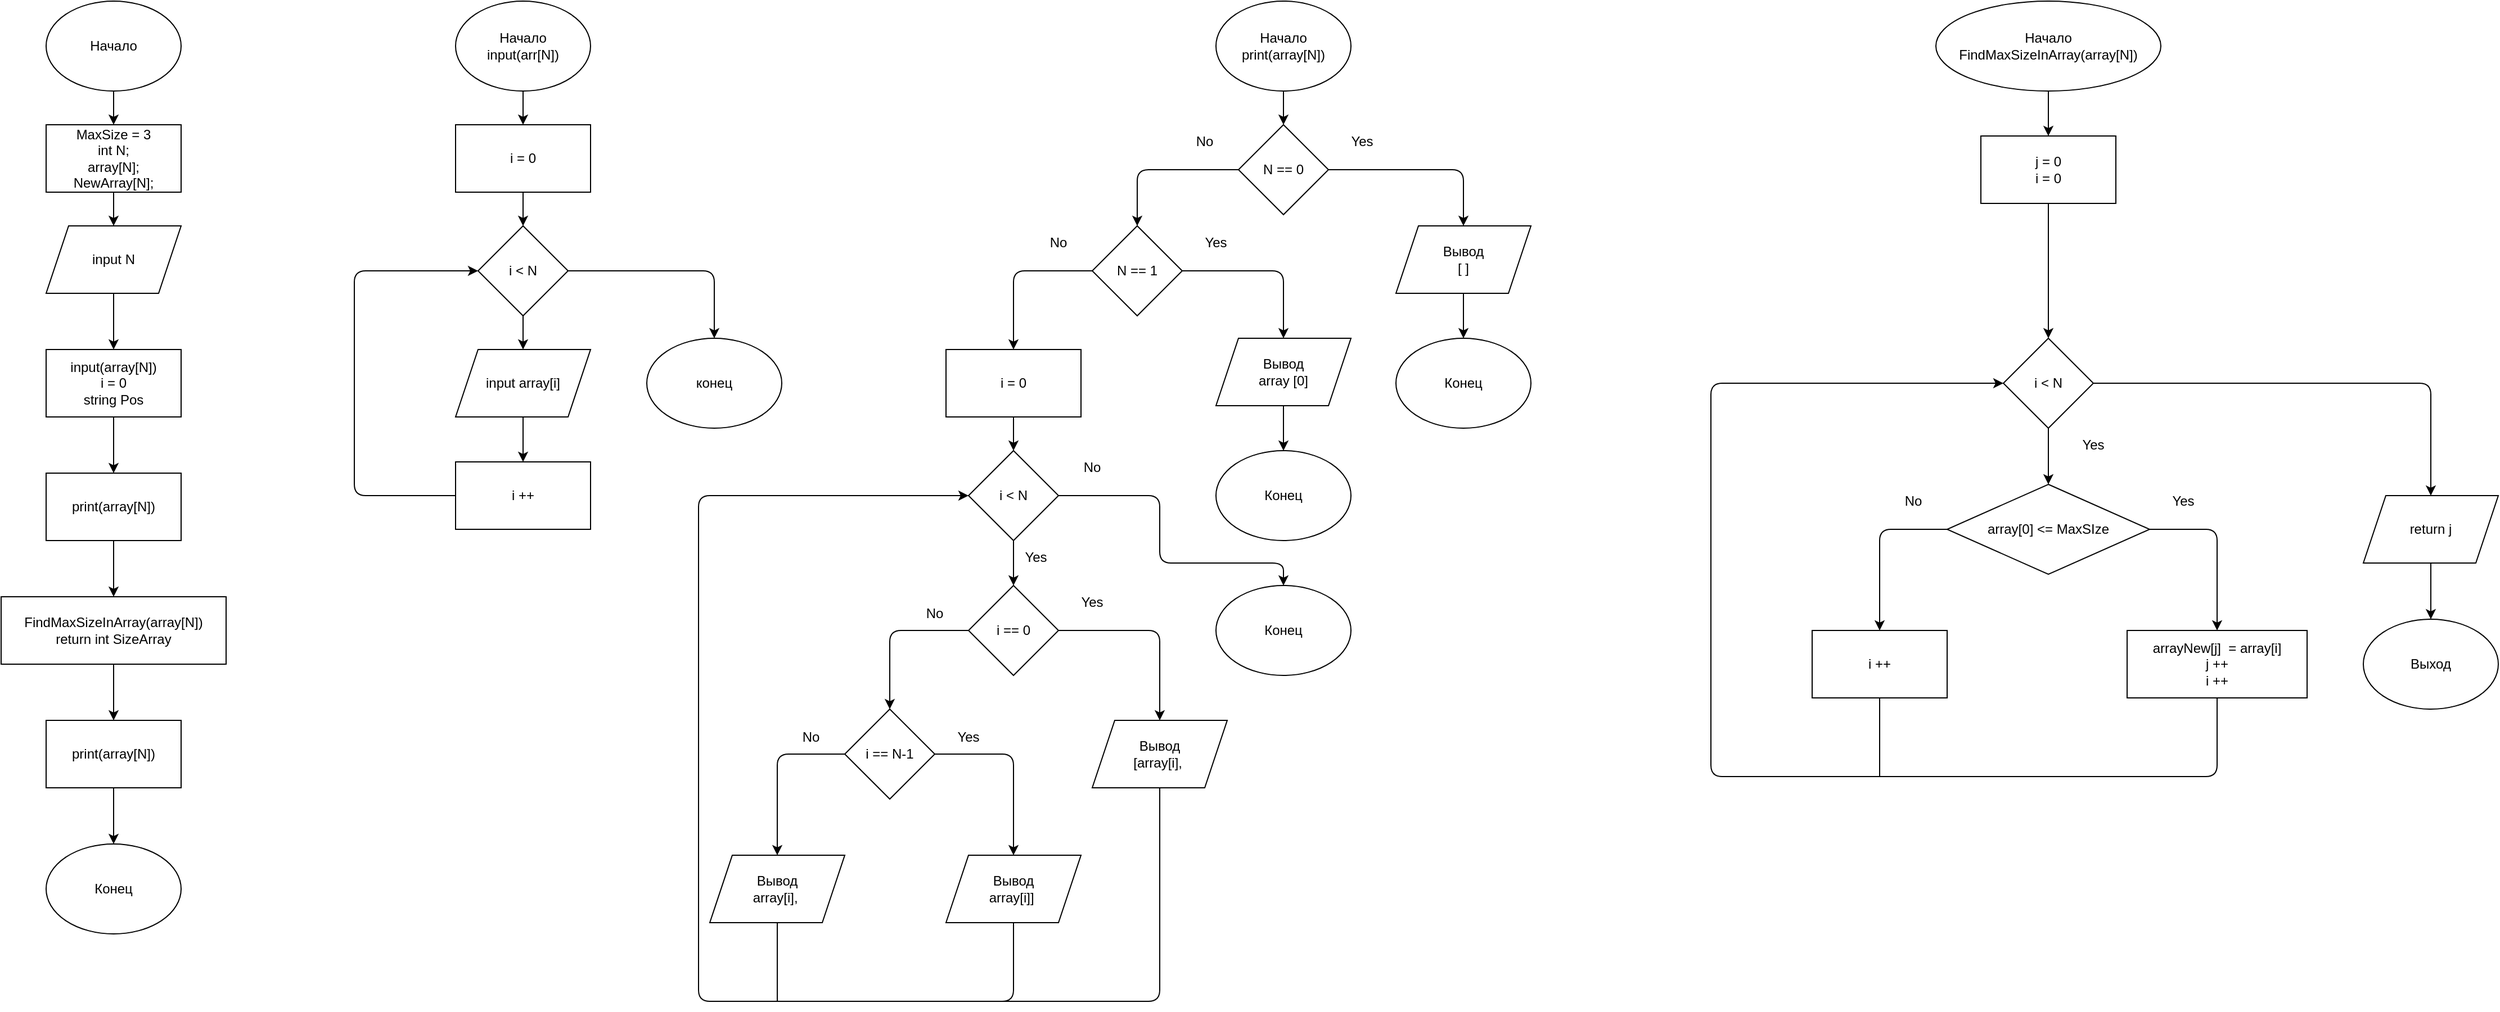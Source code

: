 <mxfile>
    <diagram id="lsvpLslfluMxoPipS_PK" name="Страница 1">
        <mxGraphModel dx="2343" dy="1423" grid="1" gridSize="10" guides="1" tooltips="1" connect="1" arrows="1" fold="1" page="1" pageScale="1" pageWidth="827" pageHeight="1169" math="0" shadow="0">
            <root>
                <mxCell id="0"/>
                <mxCell id="1" parent="0"/>
                <mxCell id="4" style="edgeStyle=none;html=1;exitX=0.5;exitY=1;exitDx=0;exitDy=0;entryX=0.5;entryY=0;entryDx=0;entryDy=0;" parent="1" source="2" target="3" edge="1">
                    <mxGeometry relative="1" as="geometry"/>
                </mxCell>
                <mxCell id="2" value="Начало" style="ellipse;whiteSpace=wrap;html=1;" parent="1" vertex="1">
                    <mxGeometry x="140" y="30" width="120" height="80" as="geometry"/>
                </mxCell>
                <mxCell id="6" style="edgeStyle=none;html=1;exitX=0.5;exitY=1;exitDx=0;exitDy=0;entryX=0.5;entryY=0;entryDx=0;entryDy=0;" parent="1" source="3" target="5" edge="1">
                    <mxGeometry relative="1" as="geometry"/>
                </mxCell>
                <mxCell id="3" value="MaxSize = 3&lt;br&gt;int N;&lt;br&gt;array[N];&lt;br&gt;NewArray[N];&lt;br&gt;" style="rounded=0;whiteSpace=wrap;html=1;" parent="1" vertex="1">
                    <mxGeometry x="140" y="140" width="120" height="60" as="geometry"/>
                </mxCell>
                <mxCell id="22" style="edgeStyle=none;html=1;exitX=0.5;exitY=1;exitDx=0;exitDy=0;entryX=0.5;entryY=0;entryDx=0;entryDy=0;" parent="1" source="5" target="21" edge="1">
                    <mxGeometry relative="1" as="geometry"/>
                </mxCell>
                <mxCell id="5" value="input N" style="shape=parallelogram;perimeter=parallelogramPerimeter;whiteSpace=wrap;html=1;fixedSize=1;" parent="1" vertex="1">
                    <mxGeometry x="140" y="230" width="120" height="60" as="geometry"/>
                </mxCell>
                <mxCell id="9" style="edgeStyle=none;html=1;exitX=0.5;exitY=1;exitDx=0;exitDy=0;entryX=0.5;entryY=0;entryDx=0;entryDy=0;" parent="1" source="7" target="8" edge="1">
                    <mxGeometry relative="1" as="geometry"/>
                </mxCell>
                <mxCell id="7" value="Начало&lt;br&gt;input(arr[N])" style="ellipse;whiteSpace=wrap;html=1;" parent="1" vertex="1">
                    <mxGeometry x="504" y="30" width="120" height="80" as="geometry"/>
                </mxCell>
                <mxCell id="11" style="edgeStyle=none;html=1;exitX=0.5;exitY=1;exitDx=0;exitDy=0;entryX=0.5;entryY=0;entryDx=0;entryDy=0;" parent="1" source="8" target="10" edge="1">
                    <mxGeometry relative="1" as="geometry"/>
                </mxCell>
                <mxCell id="8" value="i = 0" style="rounded=0;whiteSpace=wrap;html=1;" parent="1" vertex="1">
                    <mxGeometry x="504" y="140" width="120" height="60" as="geometry"/>
                </mxCell>
                <mxCell id="13" style="edgeStyle=none;html=1;exitX=0.5;exitY=1;exitDx=0;exitDy=0;entryX=0.5;entryY=0;entryDx=0;entryDy=0;" parent="1" source="10" target="12" edge="1">
                    <mxGeometry relative="1" as="geometry"/>
                </mxCell>
                <mxCell id="20" style="edgeStyle=none;html=1;exitX=1;exitY=0.5;exitDx=0;exitDy=0;entryX=0.5;entryY=0;entryDx=0;entryDy=0;" parent="1" source="10" target="19" edge="1">
                    <mxGeometry relative="1" as="geometry">
                        <Array as="points">
                            <mxPoint x="734" y="270"/>
                        </Array>
                    </mxGeometry>
                </mxCell>
                <mxCell id="10" value="i &amp;lt; N" style="rhombus;whiteSpace=wrap;html=1;" parent="1" vertex="1">
                    <mxGeometry x="524" y="230" width="80" height="80" as="geometry"/>
                </mxCell>
                <mxCell id="15" style="edgeStyle=none;html=1;exitX=0.5;exitY=1;exitDx=0;exitDy=0;entryX=0.5;entryY=0;entryDx=0;entryDy=0;" parent="1" source="12" target="14" edge="1">
                    <mxGeometry relative="1" as="geometry"/>
                </mxCell>
                <mxCell id="12" value="input array[i]" style="shape=parallelogram;perimeter=parallelogramPerimeter;whiteSpace=wrap;html=1;fixedSize=1;" parent="1" vertex="1">
                    <mxGeometry x="504" y="340" width="120" height="60" as="geometry"/>
                </mxCell>
                <mxCell id="26" style="edgeStyle=none;html=1;exitX=0;exitY=0.5;exitDx=0;exitDy=0;entryX=0;entryY=0.5;entryDx=0;entryDy=0;" edge="1" parent="1" source="14" target="10">
                    <mxGeometry relative="1" as="geometry">
                        <mxPoint x="414" y="470" as="targetPoint"/>
                        <Array as="points">
                            <mxPoint x="414" y="470"/>
                            <mxPoint x="414" y="270"/>
                        </Array>
                    </mxGeometry>
                </mxCell>
                <mxCell id="14" value="i ++" style="rounded=0;whiteSpace=wrap;html=1;" parent="1" vertex="1">
                    <mxGeometry x="504" y="440" width="120" height="60" as="geometry"/>
                </mxCell>
                <mxCell id="19" value="конец" style="ellipse;whiteSpace=wrap;html=1;" parent="1" vertex="1">
                    <mxGeometry x="674" y="330" width="120" height="80" as="geometry"/>
                </mxCell>
                <mxCell id="25" style="edgeStyle=none;html=1;exitX=0.5;exitY=1;exitDx=0;exitDy=0;entryX=0.5;entryY=0;entryDx=0;entryDy=0;" parent="1" source="21" edge="1">
                    <mxGeometry relative="1" as="geometry">
                        <mxPoint x="200" y="450" as="targetPoint"/>
                    </mxGeometry>
                </mxCell>
                <mxCell id="21" value="input(array[N])&lt;br&gt;i = 0&lt;br&gt;string Pos" style="rounded=0;whiteSpace=wrap;html=1;" parent="1" vertex="1">
                    <mxGeometry x="140" y="340" width="120" height="60" as="geometry"/>
                </mxCell>
                <mxCell id="29" style="edgeStyle=none;html=1;exitX=0.5;exitY=1;exitDx=0;exitDy=0;entryX=0.5;entryY=0;entryDx=0;entryDy=0;" edge="1" parent="1" source="27" target="28">
                    <mxGeometry relative="1" as="geometry"/>
                </mxCell>
                <mxCell id="27" value="print(array[N])" style="rounded=0;whiteSpace=wrap;html=1;" vertex="1" parent="1">
                    <mxGeometry x="140" y="450" width="120" height="60" as="geometry"/>
                </mxCell>
                <mxCell id="31" style="edgeStyle=none;html=1;exitX=0.5;exitY=1;exitDx=0;exitDy=0;entryX=0.5;entryY=0;entryDx=0;entryDy=0;" edge="1" parent="1" source="28" target="30">
                    <mxGeometry relative="1" as="geometry"/>
                </mxCell>
                <mxCell id="28" value="FindMaxSizeInArray(array[N])&lt;br&gt;return int SizeArray" style="rounded=0;whiteSpace=wrap;html=1;" vertex="1" parent="1">
                    <mxGeometry x="100" y="560" width="200" height="60" as="geometry"/>
                </mxCell>
                <mxCell id="33" style="edgeStyle=none;html=1;exitX=0.5;exitY=1;exitDx=0;exitDy=0;entryX=0.5;entryY=0;entryDx=0;entryDy=0;" edge="1" parent="1" source="30" target="32">
                    <mxGeometry relative="1" as="geometry"/>
                </mxCell>
                <mxCell id="30" value="&lt;span&gt;print(array[N])&lt;/span&gt;" style="rounded=0;whiteSpace=wrap;html=1;" vertex="1" parent="1">
                    <mxGeometry x="140" y="670" width="120" height="60" as="geometry"/>
                </mxCell>
                <mxCell id="32" value="Конец" style="ellipse;whiteSpace=wrap;html=1;" vertex="1" parent="1">
                    <mxGeometry x="140" y="780" width="120" height="80" as="geometry"/>
                </mxCell>
                <mxCell id="36" style="edgeStyle=none;html=1;exitX=0.5;exitY=1;exitDx=0;exitDy=0;entryX=0.5;entryY=0;entryDx=0;entryDy=0;" edge="1" parent="1" source="34">
                    <mxGeometry relative="1" as="geometry">
                        <mxPoint x="1240" y="140" as="targetPoint"/>
                    </mxGeometry>
                </mxCell>
                <mxCell id="34" value="Начало&lt;br&gt;print(array[N])" style="ellipse;whiteSpace=wrap;html=1;" vertex="1" parent="1">
                    <mxGeometry x="1180" y="30" width="120" height="80" as="geometry"/>
                </mxCell>
                <mxCell id="41" style="edgeStyle=none;html=1;exitX=1;exitY=0.5;exitDx=0;exitDy=0;entryX=0.5;entryY=0;entryDx=0;entryDy=0;" edge="1" parent="1" source="37" target="39">
                    <mxGeometry relative="1" as="geometry">
                        <Array as="points">
                            <mxPoint x="1400" y="180"/>
                        </Array>
                    </mxGeometry>
                </mxCell>
                <mxCell id="44" style="edgeStyle=none;html=1;exitX=0;exitY=0.5;exitDx=0;exitDy=0;entryX=0.5;entryY=0;entryDx=0;entryDy=0;" edge="1" parent="1" source="37" target="43">
                    <mxGeometry relative="1" as="geometry">
                        <Array as="points">
                            <mxPoint x="1110" y="180"/>
                        </Array>
                    </mxGeometry>
                </mxCell>
                <mxCell id="37" value="N == 0" style="rhombus;whiteSpace=wrap;html=1;" vertex="1" parent="1">
                    <mxGeometry x="1200" y="140" width="80" height="80" as="geometry"/>
                </mxCell>
                <mxCell id="38" value="Yes" style="text;html=1;strokeColor=none;fillColor=none;align=center;verticalAlign=middle;whiteSpace=wrap;rounded=0;" vertex="1" parent="1">
                    <mxGeometry x="1280" y="140" width="60" height="30" as="geometry"/>
                </mxCell>
                <mxCell id="42" style="edgeStyle=none;html=1;exitX=0.5;exitY=1;exitDx=0;exitDy=0;entryX=0.5;entryY=0;entryDx=0;entryDy=0;" edge="1" parent="1" source="39" target="40">
                    <mxGeometry relative="1" as="geometry"/>
                </mxCell>
                <mxCell id="39" value="Вывод&lt;br&gt;[ ]" style="shape=parallelogram;perimeter=parallelogramPerimeter;whiteSpace=wrap;html=1;fixedSize=1;" vertex="1" parent="1">
                    <mxGeometry x="1340" y="230" width="120" height="60" as="geometry"/>
                </mxCell>
                <mxCell id="40" value="Конец" style="ellipse;whiteSpace=wrap;html=1;" vertex="1" parent="1">
                    <mxGeometry x="1340" y="330" width="120" height="80" as="geometry"/>
                </mxCell>
                <mxCell id="49" style="edgeStyle=none;html=1;exitX=1;exitY=0.5;exitDx=0;exitDy=0;entryX=0.5;entryY=0;entryDx=0;entryDy=0;" edge="1" parent="1" source="43" target="47">
                    <mxGeometry relative="1" as="geometry">
                        <Array as="points">
                            <mxPoint x="1240" y="270"/>
                        </Array>
                    </mxGeometry>
                </mxCell>
                <mxCell id="55" style="edgeStyle=none;html=1;exitX=0;exitY=0.5;exitDx=0;exitDy=0;entryX=0.5;entryY=0;entryDx=0;entryDy=0;" edge="1" parent="1" source="43" target="54">
                    <mxGeometry relative="1" as="geometry">
                        <Array as="points">
                            <mxPoint x="1000" y="270"/>
                        </Array>
                    </mxGeometry>
                </mxCell>
                <mxCell id="43" value="N == 1" style="rhombus;whiteSpace=wrap;html=1;" vertex="1" parent="1">
                    <mxGeometry x="1070" y="230" width="80" height="80" as="geometry"/>
                </mxCell>
                <mxCell id="45" value="No" style="text;html=1;strokeColor=none;fillColor=none;align=center;verticalAlign=middle;whiteSpace=wrap;rounded=0;" vertex="1" parent="1">
                    <mxGeometry x="1140" y="140" width="60" height="30" as="geometry"/>
                </mxCell>
                <mxCell id="46" style="edgeStyle=none;html=1;exitX=0.5;exitY=1;exitDx=0;exitDy=0;entryX=0.5;entryY=0;entryDx=0;entryDy=0;" edge="1" parent="1" source="47" target="48">
                    <mxGeometry relative="1" as="geometry"/>
                </mxCell>
                <mxCell id="47" value="Вывод&lt;br&gt;array [0]" style="shape=parallelogram;perimeter=parallelogramPerimeter;whiteSpace=wrap;html=1;fixedSize=1;" vertex="1" parent="1">
                    <mxGeometry x="1180" y="330" width="120" height="60" as="geometry"/>
                </mxCell>
                <mxCell id="48" value="Конец" style="ellipse;whiteSpace=wrap;html=1;" vertex="1" parent="1">
                    <mxGeometry x="1180" y="430" width="120" height="80" as="geometry"/>
                </mxCell>
                <mxCell id="50" value="Yes" style="text;html=1;strokeColor=none;fillColor=none;align=center;verticalAlign=middle;whiteSpace=wrap;rounded=0;" vertex="1" parent="1">
                    <mxGeometry x="1150" y="230" width="60" height="30" as="geometry"/>
                </mxCell>
                <mxCell id="74" style="edgeStyle=none;html=1;exitX=0.5;exitY=1;exitDx=0;exitDy=0;entryX=0.5;entryY=0;entryDx=0;entryDy=0;" edge="1" parent="1" source="51" target="57">
                    <mxGeometry relative="1" as="geometry"/>
                </mxCell>
                <mxCell id="80" style="edgeStyle=none;html=1;exitX=1;exitY=0.5;exitDx=0;exitDy=0;entryX=0.5;entryY=0;entryDx=0;entryDy=0;" edge="1" parent="1" source="51" target="79">
                    <mxGeometry relative="1" as="geometry">
                        <Array as="points">
                            <mxPoint x="1130" y="470"/>
                            <mxPoint x="1130" y="530"/>
                            <mxPoint x="1240" y="530"/>
                        </Array>
                    </mxGeometry>
                </mxCell>
                <mxCell id="51" value="i &amp;lt; N" style="rhombus;whiteSpace=wrap;html=1;" vertex="1" parent="1">
                    <mxGeometry x="960" y="430" width="80" height="80" as="geometry"/>
                </mxCell>
                <mxCell id="53" value="No" style="text;html=1;strokeColor=none;fillColor=none;align=center;verticalAlign=middle;whiteSpace=wrap;rounded=0;" vertex="1" parent="1">
                    <mxGeometry x="1010" y="230" width="60" height="30" as="geometry"/>
                </mxCell>
                <mxCell id="56" style="edgeStyle=none;html=1;exitX=0.5;exitY=1;exitDx=0;exitDy=0;entryX=0.5;entryY=0;entryDx=0;entryDy=0;" edge="1" parent="1" source="54" target="51">
                    <mxGeometry relative="1" as="geometry"/>
                </mxCell>
                <mxCell id="54" value="i = 0" style="rounded=0;whiteSpace=wrap;html=1;" vertex="1" parent="1">
                    <mxGeometry x="940" y="340" width="120" height="60" as="geometry"/>
                </mxCell>
                <mxCell id="61" style="edgeStyle=none;html=1;exitX=1;exitY=0.5;exitDx=0;exitDy=0;entryX=0.5;entryY=0;entryDx=0;entryDy=0;" edge="1" parent="1" source="57" target="59">
                    <mxGeometry relative="1" as="geometry">
                        <Array as="points">
                            <mxPoint x="1130" y="590"/>
                        </Array>
                    </mxGeometry>
                </mxCell>
                <mxCell id="65" style="edgeStyle=none;html=1;exitX=0;exitY=0.5;exitDx=0;exitDy=0;entryX=0.5;entryY=0;entryDx=0;entryDy=0;" edge="1" parent="1" source="57" target="64">
                    <mxGeometry relative="1" as="geometry">
                        <Array as="points">
                            <mxPoint x="890" y="590"/>
                        </Array>
                    </mxGeometry>
                </mxCell>
                <mxCell id="57" value="i == 0" style="rhombus;whiteSpace=wrap;html=1;" vertex="1" parent="1">
                    <mxGeometry x="960" y="550" width="80" height="80" as="geometry"/>
                </mxCell>
                <mxCell id="59" value="Вывод&lt;br&gt;[array[i],&amp;nbsp;" style="shape=parallelogram;perimeter=parallelogramPerimeter;whiteSpace=wrap;html=1;fixedSize=1;" vertex="1" parent="1">
                    <mxGeometry x="1070" y="670" width="120" height="60" as="geometry"/>
                </mxCell>
                <mxCell id="62" value="Yes" style="text;html=1;strokeColor=none;fillColor=none;align=center;verticalAlign=middle;whiteSpace=wrap;rounded=0;" vertex="1" parent="1">
                    <mxGeometry x="990" y="510" width="60" height="30" as="geometry"/>
                </mxCell>
                <mxCell id="63" value="Yes" style="text;html=1;strokeColor=none;fillColor=none;align=center;verticalAlign=middle;whiteSpace=wrap;rounded=0;" vertex="1" parent="1">
                    <mxGeometry x="1040" y="550" width="60" height="30" as="geometry"/>
                </mxCell>
                <mxCell id="68" style="edgeStyle=none;html=1;exitX=1;exitY=0.5;exitDx=0;exitDy=0;entryX=0.5;entryY=0;entryDx=0;entryDy=0;" edge="1" parent="1" source="64" target="67">
                    <mxGeometry relative="1" as="geometry">
                        <Array as="points">
                            <mxPoint x="1000" y="700"/>
                        </Array>
                    </mxGeometry>
                </mxCell>
                <mxCell id="71" style="edgeStyle=none;html=1;exitX=0;exitY=0.5;exitDx=0;exitDy=0;entryX=0.5;entryY=0;entryDx=0;entryDy=0;" edge="1" parent="1" source="64" target="70">
                    <mxGeometry relative="1" as="geometry">
                        <Array as="points">
                            <mxPoint x="790" y="700"/>
                        </Array>
                    </mxGeometry>
                </mxCell>
                <mxCell id="64" value="i == N-1" style="rhombus;whiteSpace=wrap;html=1;" vertex="1" parent="1">
                    <mxGeometry x="850" y="660" width="80" height="80" as="geometry"/>
                </mxCell>
                <mxCell id="66" value="No" style="text;html=1;strokeColor=none;fillColor=none;align=center;verticalAlign=middle;whiteSpace=wrap;rounded=0;" vertex="1" parent="1">
                    <mxGeometry x="900" y="560" width="60" height="30" as="geometry"/>
                </mxCell>
                <mxCell id="75" style="edgeStyle=none;html=1;exitX=0.5;exitY=1;exitDx=0;exitDy=0;entryX=0;entryY=0.5;entryDx=0;entryDy=0;" edge="1" parent="1" source="67" target="51">
                    <mxGeometry relative="1" as="geometry">
                        <Array as="points">
                            <mxPoint x="1000" y="920"/>
                            <mxPoint x="720" y="920"/>
                            <mxPoint x="720" y="470"/>
                        </Array>
                    </mxGeometry>
                </mxCell>
                <mxCell id="67" value="Вывод&lt;br&gt;array[i]]&amp;nbsp;" style="shape=parallelogram;perimeter=parallelogramPerimeter;whiteSpace=wrap;html=1;fixedSize=1;" vertex="1" parent="1">
                    <mxGeometry x="940" y="790" width="120" height="60" as="geometry"/>
                </mxCell>
                <mxCell id="69" value="Yes" style="text;html=1;strokeColor=none;fillColor=none;align=center;verticalAlign=middle;whiteSpace=wrap;rounded=0;" vertex="1" parent="1">
                    <mxGeometry x="930" y="670" width="60" height="30" as="geometry"/>
                </mxCell>
                <mxCell id="70" value="Вывод&lt;br&gt;array[i],&amp;nbsp;" style="shape=parallelogram;perimeter=parallelogramPerimeter;whiteSpace=wrap;html=1;fixedSize=1;" vertex="1" parent="1">
                    <mxGeometry x="730" y="790" width="120" height="60" as="geometry"/>
                </mxCell>
                <mxCell id="72" value="No" style="text;html=1;strokeColor=none;fillColor=none;align=center;verticalAlign=middle;whiteSpace=wrap;rounded=0;" vertex="1" parent="1">
                    <mxGeometry x="790" y="670" width="60" height="30" as="geometry"/>
                </mxCell>
                <mxCell id="77" value="" style="endArrow=none;html=1;exitX=0.5;exitY=1;exitDx=0;exitDy=0;" edge="1" parent="1" source="70">
                    <mxGeometry width="50" height="50" relative="1" as="geometry">
                        <mxPoint x="960" y="750" as="sourcePoint"/>
                        <mxPoint x="790" y="920" as="targetPoint"/>
                    </mxGeometry>
                </mxCell>
                <mxCell id="78" value="" style="endArrow=none;html=1;entryX=0.5;entryY=1;entryDx=0;entryDy=0;" edge="1" parent="1" target="59">
                    <mxGeometry width="50" height="50" relative="1" as="geometry">
                        <mxPoint x="990" y="920" as="sourcePoint"/>
                        <mxPoint x="1010" y="700" as="targetPoint"/>
                        <Array as="points">
                            <mxPoint x="1130" y="920"/>
                        </Array>
                    </mxGeometry>
                </mxCell>
                <mxCell id="79" value="Конец" style="ellipse;whiteSpace=wrap;html=1;" vertex="1" parent="1">
                    <mxGeometry x="1180" y="550" width="120" height="80" as="geometry"/>
                </mxCell>
                <mxCell id="81" value="No" style="text;html=1;strokeColor=none;fillColor=none;align=center;verticalAlign=middle;whiteSpace=wrap;rounded=0;" vertex="1" parent="1">
                    <mxGeometry x="1040" y="430" width="60" height="30" as="geometry"/>
                </mxCell>
                <mxCell id="85" style="edgeStyle=none;html=1;exitX=0.5;exitY=1;exitDx=0;exitDy=0;entryX=0.5;entryY=0;entryDx=0;entryDy=0;" edge="1" parent="1" source="83" target="84">
                    <mxGeometry relative="1" as="geometry"/>
                </mxCell>
                <mxCell id="83" value="Начало&lt;br&gt;FindMaxSizeInArray(array[N])" style="ellipse;whiteSpace=wrap;html=1;" vertex="1" parent="1">
                    <mxGeometry x="1820" y="30" width="200" height="80" as="geometry"/>
                </mxCell>
                <mxCell id="87" style="edgeStyle=none;html=1;exitX=0.5;exitY=1;exitDx=0;exitDy=0;entryX=0.5;entryY=0;entryDx=0;entryDy=0;" edge="1" parent="1" source="84" target="86">
                    <mxGeometry relative="1" as="geometry"/>
                </mxCell>
                <mxCell id="84" value="j = 0&lt;br&gt;i = 0" style="rounded=0;whiteSpace=wrap;html=1;" vertex="1" parent="1">
                    <mxGeometry x="1860" y="150" width="120" height="60" as="geometry"/>
                </mxCell>
                <mxCell id="95" style="edgeStyle=none;html=1;exitX=0.5;exitY=1;exitDx=0;exitDy=0;entryX=0.5;entryY=0;entryDx=0;entryDy=0;" edge="1" parent="1" source="86" target="88">
                    <mxGeometry relative="1" as="geometry"/>
                </mxCell>
                <mxCell id="102" style="edgeStyle=none;html=1;exitX=1;exitY=0.5;exitDx=0;exitDy=0;entryX=0.5;entryY=0;entryDx=0;entryDy=0;" edge="1" parent="1" source="86" target="101">
                    <mxGeometry relative="1" as="geometry">
                        <Array as="points">
                            <mxPoint x="2260" y="370"/>
                        </Array>
                    </mxGeometry>
                </mxCell>
                <mxCell id="86" value="i &amp;lt; N" style="rhombus;whiteSpace=wrap;html=1;" vertex="1" parent="1">
                    <mxGeometry x="1880" y="330" width="80" height="80" as="geometry"/>
                </mxCell>
                <mxCell id="92" style="edgeStyle=none;html=1;exitX=1;exitY=0.5;exitDx=0;exitDy=0;entryX=0.5;entryY=0;entryDx=0;entryDy=0;" edge="1" parent="1" source="88" target="91">
                    <mxGeometry relative="1" as="geometry">
                        <Array as="points">
                            <mxPoint x="2070" y="500"/>
                        </Array>
                    </mxGeometry>
                </mxCell>
                <mxCell id="97" style="edgeStyle=none;html=1;exitX=0;exitY=0.5;exitDx=0;exitDy=0;entryX=0.5;entryY=0;entryDx=0;entryDy=0;" edge="1" parent="1" source="88" target="96">
                    <mxGeometry relative="1" as="geometry">
                        <Array as="points">
                            <mxPoint x="1770" y="500"/>
                        </Array>
                    </mxGeometry>
                </mxCell>
                <mxCell id="88" value="array[0] &amp;lt;= MaxSIze" style="rhombus;whiteSpace=wrap;html=1;" vertex="1" parent="1">
                    <mxGeometry x="1830" y="460" width="180" height="80" as="geometry"/>
                </mxCell>
                <mxCell id="90" value="Yes" style="text;html=1;strokeColor=none;fillColor=none;align=center;verticalAlign=middle;whiteSpace=wrap;rounded=0;" vertex="1" parent="1">
                    <mxGeometry x="1930" y="410" width="60" height="30" as="geometry"/>
                </mxCell>
                <mxCell id="99" style="edgeStyle=none;html=1;exitX=0.5;exitY=1;exitDx=0;exitDy=0;entryX=0;entryY=0.5;entryDx=0;entryDy=0;" edge="1" parent="1" source="91" target="86">
                    <mxGeometry relative="1" as="geometry">
                        <Array as="points">
                            <mxPoint x="2070" y="720"/>
                            <mxPoint x="1620" y="720"/>
                            <mxPoint x="1620" y="370"/>
                        </Array>
                    </mxGeometry>
                </mxCell>
                <mxCell id="91" value="arrayNew[j]&amp;nbsp; = array[i]&lt;br&gt;j ++&lt;br&gt;i ++" style="rounded=0;whiteSpace=wrap;html=1;" vertex="1" parent="1">
                    <mxGeometry x="1990" y="590" width="160" height="60" as="geometry"/>
                </mxCell>
                <mxCell id="93" value="Yes" style="text;html=1;strokeColor=none;fillColor=none;align=center;verticalAlign=middle;whiteSpace=wrap;rounded=0;" vertex="1" parent="1">
                    <mxGeometry x="2010" y="460" width="60" height="30" as="geometry"/>
                </mxCell>
                <mxCell id="96" value="i ++" style="rounded=0;whiteSpace=wrap;html=1;" vertex="1" parent="1">
                    <mxGeometry x="1710" y="590" width="120" height="60" as="geometry"/>
                </mxCell>
                <mxCell id="98" value="No" style="text;html=1;strokeColor=none;fillColor=none;align=center;verticalAlign=middle;whiteSpace=wrap;rounded=0;" vertex="1" parent="1">
                    <mxGeometry x="1770" y="460" width="60" height="30" as="geometry"/>
                </mxCell>
                <mxCell id="100" value="" style="endArrow=none;html=1;entryX=0.5;entryY=1;entryDx=0;entryDy=0;" edge="1" parent="1" target="96">
                    <mxGeometry width="50" height="50" relative="1" as="geometry">
                        <mxPoint x="1770" y="720" as="sourcePoint"/>
                        <mxPoint x="1700" y="510" as="targetPoint"/>
                    </mxGeometry>
                </mxCell>
                <mxCell id="104" style="edgeStyle=none;html=1;exitX=0.5;exitY=1;exitDx=0;exitDy=0;entryX=0.5;entryY=0;entryDx=0;entryDy=0;" edge="1" parent="1" source="101" target="103">
                    <mxGeometry relative="1" as="geometry"/>
                </mxCell>
                <mxCell id="101" value="return j" style="shape=parallelogram;perimeter=parallelogramPerimeter;whiteSpace=wrap;html=1;fixedSize=1;" vertex="1" parent="1">
                    <mxGeometry x="2200" y="470" width="120" height="60" as="geometry"/>
                </mxCell>
                <mxCell id="103" value="Выход" style="ellipse;whiteSpace=wrap;html=1;" vertex="1" parent="1">
                    <mxGeometry x="2200" y="580" width="120" height="80" as="geometry"/>
                </mxCell>
            </root>
        </mxGraphModel>
    </diagram>
</mxfile>